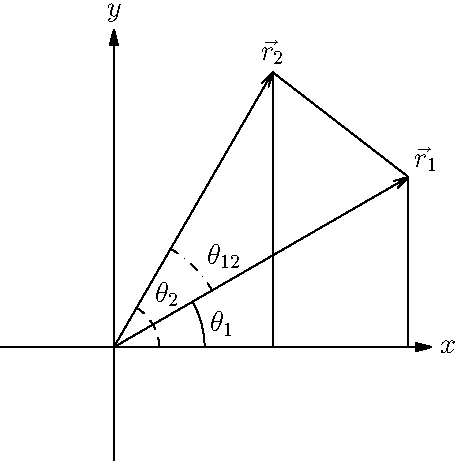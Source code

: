 unitsize(8cm);
defaultpen(fontsize(14pt));

draw((-0.25,0) -- (0.7,0), arrow = Arrow);
draw((0,-0.25) -- (0,0.7), arrow = Arrow);
label("$x$", (0.7,0), align=E);
label("$y$", (0,0.7), align=N);


pair origin = (0,0);
real radius1 = 0.75;
real radius2 = 0.7;
real angle1 = pi/6;
real angle2 = pi/3;
pair theta1 = 0.2*(cos(angle1/2),sin(angle1/2));
pair theta2 = 0.1*(cos(angle2/2),sin(angle2/2));
pair theta12 = 0.25*(cos(angle2*2/3),sin(angle2*2/3));
pair r1 = radius1*(cos(angle1),sin(angle1));
pair r2 = radius2*(cos(angle2),sin(angle2));


draw(origin -- r1, arrow = Arrow(SimpleHead));
label("$\vec{r}_1$", r1, align=NE);
draw(origin -- r2, arrow = Arrow(SimpleHead));
label("$\vec{r}_2$", r2, align=N);

draw(arc(origin, 0.2, degrees(angle1), 0));
draw(arc(origin, 0.1, degrees(angle2), 0), dashed);
draw(arc(origin, 0.25, degrees(angle2), degrees(angle1)), dashdotted);

label("$\theta_1$", theta1, align=E);
label("$\theta_2$", theta2, align=2.2N+E);
label("$\theta_{12}$", theta12, align=NE);

draw(r1 -- r2);
draw(r1 -- (r1.x,0));
draw(r2 -- (r2.x,0));